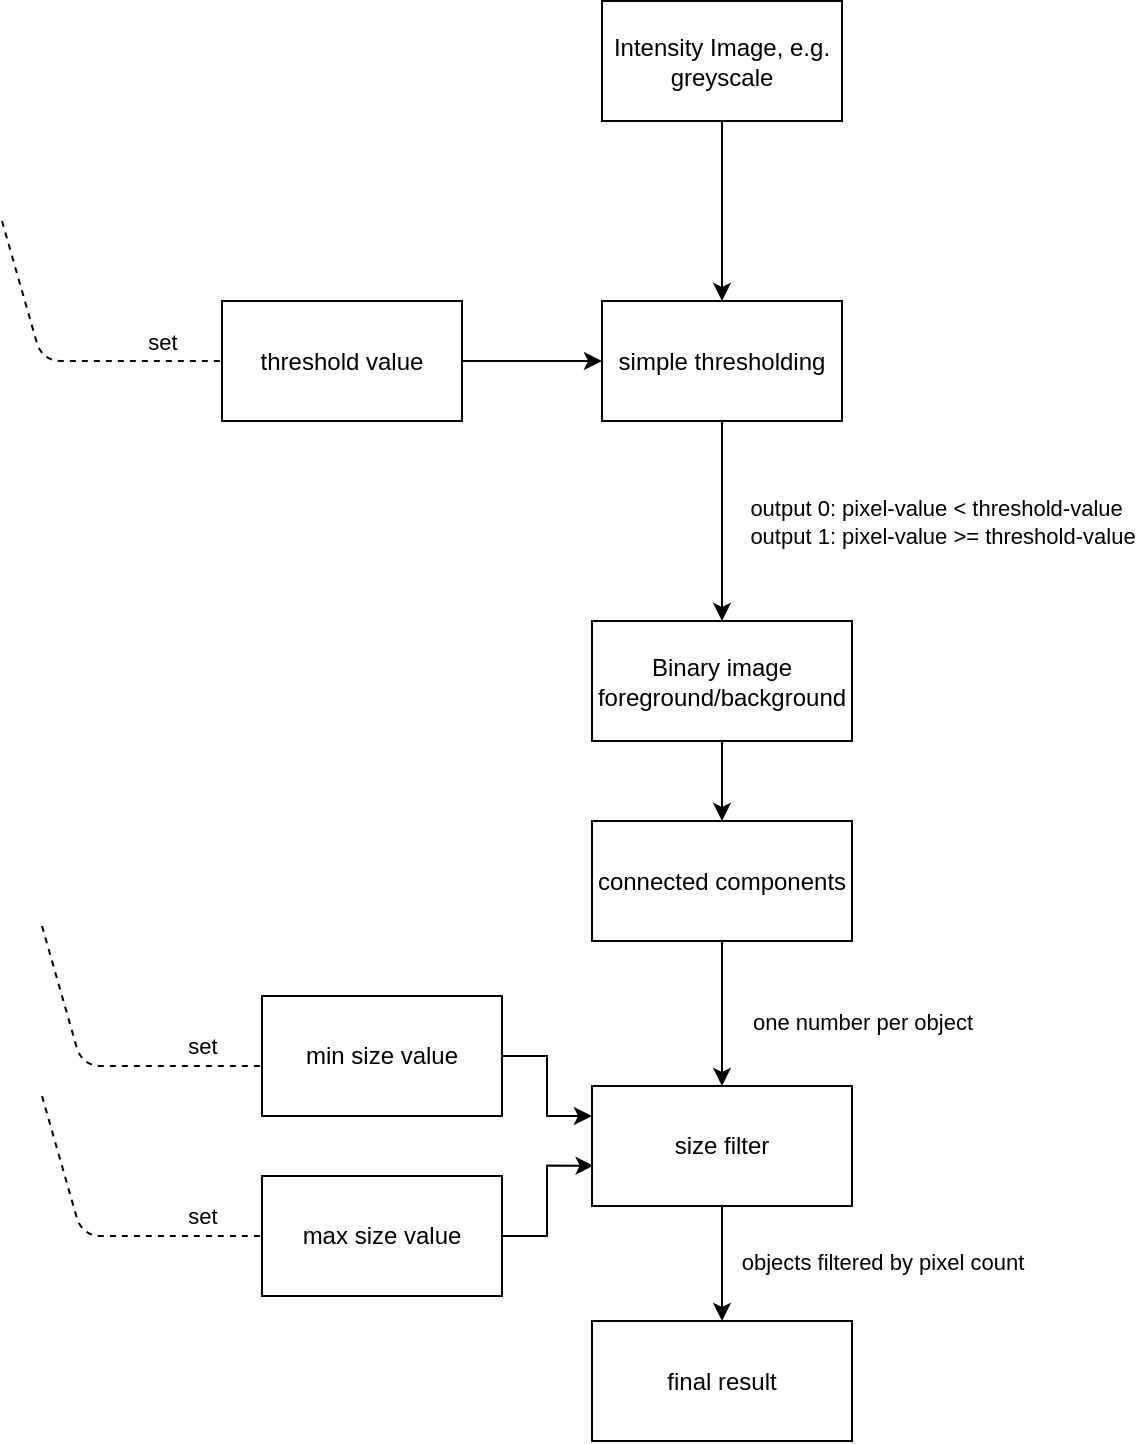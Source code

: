 <mxfile version="10.7.5" type="device"><diagram id="3MTFqEhDM64EH68RDNP7" name="Page-1"><mxGraphModel dx="1394" dy="882" grid="1" gridSize="10" guides="1" tooltips="1" connect="1" arrows="1" fold="1" page="1" pageScale="1" pageWidth="827" pageHeight="1169" math="0" shadow="0"><root><mxCell id="0"/><mxCell id="1" parent="0"/><mxCell id="ii3sz9UCV0Q7enR8EqR0-1" value="" style="edgeStyle=orthogonalEdgeStyle;rounded=0;orthogonalLoop=1;jettySize=auto;html=1;exitX=0.5;exitY=1;exitDx=0;exitDy=0;" edge="1" parent="1" source="ii3sz9UCV0Q7enR8EqR0-2" target="ii3sz9UCV0Q7enR8EqR0-4"><mxGeometry relative="1" as="geometry"/></mxCell><mxCell id="ii3sz9UCV0Q7enR8EqR0-2" value="Intensity Image, e.g. greyscale&lt;br&gt;" style="rounded=0;whiteSpace=wrap;html=1;" vertex="1" parent="1"><mxGeometry x="450" y="37.5" width="120" height="60" as="geometry"/></mxCell><mxCell id="ii3sz9UCV0Q7enR8EqR0-3" value="&lt;div style=&quot;text-align: left&quot;&gt;output 0: pixel-value &amp;lt; threshold-value&lt;/div&gt;&lt;div style=&quot;text-align: left&quot;&gt;output 1: pixel-value &amp;gt;= threshold-value&lt;/div&gt;" style="edgeStyle=orthogonalEdgeStyle;rounded=0;orthogonalLoop=1;jettySize=auto;html=1;exitX=0.5;exitY=1;exitDx=0;exitDy=0;entryX=0.5;entryY=0;entryDx=0;entryDy=0;" edge="1" parent="1" source="ii3sz9UCV0Q7enR8EqR0-4" target="ii3sz9UCV0Q7enR8EqR0-6"><mxGeometry x="0.003" y="110" relative="1" as="geometry"><mxPoint as="offset"/></mxGeometry></mxCell><mxCell id="ii3sz9UCV0Q7enR8EqR0-4" value="simple thresholding" style="rounded=0;whiteSpace=wrap;html=1;" vertex="1" parent="1"><mxGeometry x="450" y="187.5" width="120" height="60" as="geometry"/></mxCell><mxCell id="ii3sz9UCV0Q7enR8EqR0-5" style="edgeStyle=orthogonalEdgeStyle;rounded=0;orthogonalLoop=1;jettySize=auto;html=1;exitX=0.5;exitY=1;exitDx=0;exitDy=0;entryX=0.5;entryY=0;entryDx=0;entryDy=0;" edge="1" parent="1" source="ii3sz9UCV0Q7enR8EqR0-6" target="ii3sz9UCV0Q7enR8EqR0-11"><mxGeometry relative="1" as="geometry"/></mxCell><mxCell id="ii3sz9UCV0Q7enR8EqR0-6" value="Binary image&lt;br&gt;foreground/background&lt;br&gt;" style="rounded=0;whiteSpace=wrap;html=1;" vertex="1" parent="1"><mxGeometry x="445" y="347.5" width="130" height="60" as="geometry"/></mxCell><mxCell id="ii3sz9UCV0Q7enR8EqR0-7" style="edgeStyle=orthogonalEdgeStyle;rounded=0;orthogonalLoop=1;jettySize=auto;html=1;exitX=1;exitY=0.5;exitDx=0;exitDy=0;entryX=0;entryY=0.5;entryDx=0;entryDy=0;" edge="1" parent="1" source="ii3sz9UCV0Q7enR8EqR0-8" target="ii3sz9UCV0Q7enR8EqR0-4"><mxGeometry relative="1" as="geometry"/></mxCell><mxCell id="ii3sz9UCV0Q7enR8EqR0-8" value="threshold value" style="rounded=0;whiteSpace=wrap;html=1;" vertex="1" parent="1"><mxGeometry x="260" y="187.5" width="120" height="60" as="geometry"/></mxCell><mxCell id="ii3sz9UCV0Q7enR8EqR0-9" value="set" style="endArrow=none;dashed=1;html=1;entryX=0;entryY=0.5;entryDx=0;entryDy=0;" edge="1" parent="1" target="ii3sz9UCV0Q7enR8EqR0-8"><mxGeometry x="0.63" y="10" width="50" height="50" relative="1" as="geometry"><mxPoint x="150" y="147.5" as="sourcePoint"/><mxPoint x="230" y="217.5" as="targetPoint"/><Array as="points"><mxPoint x="170" y="217.5"/></Array><mxPoint as="offset"/></mxGeometry></mxCell><mxCell id="ii3sz9UCV0Q7enR8EqR0-10" value="one number per object" style="edgeStyle=orthogonalEdgeStyle;rounded=0;orthogonalLoop=1;jettySize=auto;html=1;exitX=0.5;exitY=1;exitDx=0;exitDy=0;" edge="1" parent="1" source="ii3sz9UCV0Q7enR8EqR0-11" target="ii3sz9UCV0Q7enR8EqR0-13"><mxGeometry x="0.105" y="70" relative="1" as="geometry"><mxPoint x="510" y="534.833" as="sourcePoint"/><mxPoint as="offset"/></mxGeometry></mxCell><mxCell id="ii3sz9UCV0Q7enR8EqR0-11" value="connected components&lt;br&gt;" style="rounded=0;whiteSpace=wrap;html=1;" vertex="1" parent="1"><mxGeometry x="445" y="447.5" width="130" height="60" as="geometry"/></mxCell><mxCell id="ii3sz9UCV0Q7enR8EqR0-12" value="objects filtered by pixel count" style="edgeStyle=orthogonalEdgeStyle;rounded=0;orthogonalLoop=1;jettySize=auto;html=1;exitX=0.5;exitY=1;exitDx=0;exitDy=0;entryX=0.5;entryY=0;entryDx=0;entryDy=0;" edge="1" parent="1" source="ii3sz9UCV0Q7enR8EqR0-13" target="ii3sz9UCV0Q7enR8EqR0-20"><mxGeometry x="-0.05" y="80" relative="1" as="geometry"><mxPoint as="offset"/></mxGeometry></mxCell><mxCell id="ii3sz9UCV0Q7enR8EqR0-13" value="size filter&lt;br&gt;" style="rounded=0;whiteSpace=wrap;html=1;" vertex="1" parent="1"><mxGeometry x="445" y="580" width="130" height="60" as="geometry"/></mxCell><mxCell id="ii3sz9UCV0Q7enR8EqR0-14" style="edgeStyle=orthogonalEdgeStyle;rounded=0;orthogonalLoop=1;jettySize=auto;html=1;exitX=1;exitY=0.5;exitDx=0;exitDy=0;entryX=0;entryY=0.25;entryDx=0;entryDy=0;" edge="1" parent="1" source="ii3sz9UCV0Q7enR8EqR0-15" target="ii3sz9UCV0Q7enR8EqR0-13"><mxGeometry relative="1" as="geometry"/></mxCell><mxCell id="ii3sz9UCV0Q7enR8EqR0-15" value="min size value" style="rounded=0;whiteSpace=wrap;html=1;" vertex="1" parent="1"><mxGeometry x="280" y="535" width="120" height="60" as="geometry"/></mxCell><mxCell id="ii3sz9UCV0Q7enR8EqR0-16" style="edgeStyle=orthogonalEdgeStyle;rounded=0;orthogonalLoop=1;jettySize=auto;html=1;exitX=1;exitY=0.5;exitDx=0;exitDy=0;entryX=0.006;entryY=0.664;entryDx=0;entryDy=0;entryPerimeter=0;" edge="1" parent="1" source="ii3sz9UCV0Q7enR8EqR0-17" target="ii3sz9UCV0Q7enR8EqR0-13"><mxGeometry relative="1" as="geometry"/></mxCell><mxCell id="ii3sz9UCV0Q7enR8EqR0-17" value="max size value" style="rounded=0;whiteSpace=wrap;html=1;" vertex="1" parent="1"><mxGeometry x="280" y="625" width="120" height="60" as="geometry"/></mxCell><mxCell id="ii3sz9UCV0Q7enR8EqR0-18" value="set" style="endArrow=none;dashed=1;html=1;" edge="1" parent="1"><mxGeometry x="0.63" y="10" width="50" height="50" relative="1" as="geometry"><mxPoint x="170" y="500" as="sourcePoint"/><mxPoint x="280" y="570" as="targetPoint"/><Array as="points"><mxPoint x="190" y="570"/></Array><mxPoint as="offset"/></mxGeometry></mxCell><mxCell id="ii3sz9UCV0Q7enR8EqR0-19" value="set" style="endArrow=none;dashed=1;html=1;" edge="1" parent="1" target="ii3sz9UCV0Q7enR8EqR0-17"><mxGeometry x="0.63" y="10" width="50" height="50" relative="1" as="geometry"><mxPoint x="170" y="585" as="sourcePoint"/><mxPoint x="280" y="655" as="targetPoint"/><Array as="points"><mxPoint x="190" y="655"/></Array><mxPoint as="offset"/></mxGeometry></mxCell><mxCell id="ii3sz9UCV0Q7enR8EqR0-20" value="final result&lt;br&gt;" style="rounded=0;whiteSpace=wrap;html=1;" vertex="1" parent="1"><mxGeometry x="445" y="697.5" width="130" height="60" as="geometry"/></mxCell></root></mxGraphModel></diagram></mxfile>